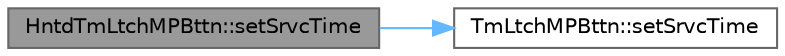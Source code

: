 digraph "HntdTmLtchMPBttn::setSrvcTime"
{
 // LATEX_PDF_SIZE
  bgcolor="transparent";
  edge [fontname=Helvetica,fontsize=10,labelfontname=Helvetica,labelfontsize=10];
  node [fontname=Helvetica,fontsize=10,shape=box,height=0.2,width=0.4];
  rankdir="LR";
  Node1 [id="Node000001",label="HntdTmLtchMPBttn::setSrvcTime",height=0.2,width=0.4,color="gray40", fillcolor="grey60", style="filled", fontcolor="black",tooltip="See TmLtchMPBttn::setSrvcTime(const unsigned long int)"];
  Node1 -> Node2 [id="edge1_Node000001_Node000002",color="steelblue1",style="solid",tooltip=" "];
  Node2 [id="Node000002",label="TmLtchMPBttn::setSrvcTime",height=0.2,width=0.4,color="grey40", fillcolor="white", style="filled",URL="$class_tm_ltch_m_p_bttn.html#a73012339097cd68bb6bb2451847abfb3",tooltip="Sets a new value to the Service Time attribute."];
}
